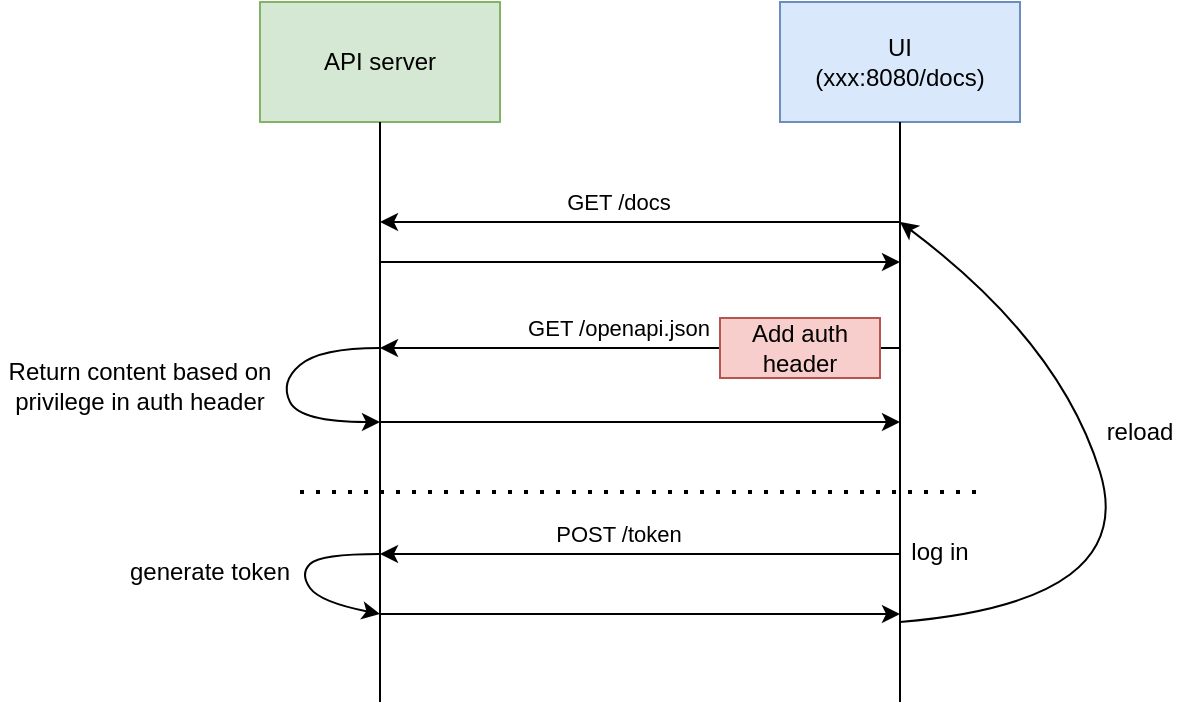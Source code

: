 <mxfile version="16.1.2" type="device"><diagram id="1LJUR6Sa1UJWZTQrcrKz" name="Page-1"><mxGraphModel dx="931" dy="606" grid="1" gridSize="10" guides="1" tooltips="1" connect="1" arrows="1" fold="1" page="1" pageScale="1" pageWidth="850" pageHeight="1100" math="0" shadow="0"><root><mxCell id="0"/><mxCell id="1" parent="0"/><mxCell id="Rzz1KBgRP3nkRGJzxfv7-1" value="API server" style="rounded=0;whiteSpace=wrap;html=1;fillColor=#d5e8d4;strokeColor=#82b366;" vertex="1" parent="1"><mxGeometry x="260" y="250" width="120" height="60" as="geometry"/></mxCell><mxCell id="Rzz1KBgRP3nkRGJzxfv7-2" value="" style="endArrow=none;html=1;rounded=0;entryX=0.5;entryY=1;entryDx=0;entryDy=0;" edge="1" parent="1" target="Rzz1KBgRP3nkRGJzxfv7-1"><mxGeometry width="50" height="50" relative="1" as="geometry"><mxPoint x="320" y="600" as="sourcePoint"/><mxPoint x="450" y="420" as="targetPoint"/><Array as="points"><mxPoint x="320" y="480"/></Array></mxGeometry></mxCell><mxCell id="Rzz1KBgRP3nkRGJzxfv7-3" value="UI&lt;br&gt;(xxx:8080/docs)" style="rounded=0;whiteSpace=wrap;html=1;fillColor=#dae8fc;strokeColor=#6c8ebf;" vertex="1" parent="1"><mxGeometry x="520" y="250" width="120" height="60" as="geometry"/></mxCell><mxCell id="Rzz1KBgRP3nkRGJzxfv7-4" value="" style="endArrow=none;html=1;rounded=0;entryX=0.5;entryY=1;entryDx=0;entryDy=0;" edge="1" parent="1" target="Rzz1KBgRP3nkRGJzxfv7-3"><mxGeometry width="50" height="50" relative="1" as="geometry"><mxPoint x="580" y="600" as="sourcePoint"/><mxPoint x="710" y="420" as="targetPoint"/></mxGeometry></mxCell><mxCell id="Rzz1KBgRP3nkRGJzxfv7-5" value="" style="endArrow=classic;html=1;rounded=0;" edge="1" parent="1"><mxGeometry width="50" height="50" relative="1" as="geometry"><mxPoint x="580" y="360" as="sourcePoint"/><mxPoint x="320" y="360" as="targetPoint"/></mxGeometry></mxCell><mxCell id="Rzz1KBgRP3nkRGJzxfv7-6" value="GET /docs" style="edgeLabel;html=1;align=center;verticalAlign=middle;resizable=0;points=[];" vertex="1" connectable="0" parent="Rzz1KBgRP3nkRGJzxfv7-5"><mxGeometry x="0.15" relative="1" as="geometry"><mxPoint x="8" y="-10" as="offset"/></mxGeometry></mxCell><mxCell id="Rzz1KBgRP3nkRGJzxfv7-7" value="" style="endArrow=classic;html=1;rounded=0;" edge="1" parent="1"><mxGeometry width="50" height="50" relative="1" as="geometry"><mxPoint x="320" y="380" as="sourcePoint"/><mxPoint x="580" y="380" as="targetPoint"/></mxGeometry></mxCell><mxCell id="Rzz1KBgRP3nkRGJzxfv7-9" value="" style="endArrow=classic;html=1;rounded=0;" edge="1" parent="1"><mxGeometry width="50" height="50" relative="1" as="geometry"><mxPoint x="580" y="423" as="sourcePoint"/><mxPoint x="320" y="423.0" as="targetPoint"/></mxGeometry></mxCell><mxCell id="Rzz1KBgRP3nkRGJzxfv7-10" value="GET /openapi.json" style="edgeLabel;html=1;align=center;verticalAlign=middle;resizable=0;points=[];" vertex="1" connectable="0" parent="Rzz1KBgRP3nkRGJzxfv7-9"><mxGeometry x="0.15" relative="1" as="geometry"><mxPoint x="8" y="-10" as="offset"/></mxGeometry></mxCell><mxCell id="Rzz1KBgRP3nkRGJzxfv7-11" value="" style="endArrow=classic;html=1;rounded=0;" edge="1" parent="1"><mxGeometry width="50" height="50" relative="1" as="geometry"><mxPoint x="320" y="460.0" as="sourcePoint"/><mxPoint x="580" y="460" as="targetPoint"/></mxGeometry></mxCell><mxCell id="Rzz1KBgRP3nkRGJzxfv7-13" value="" style="curved=1;endArrow=classic;html=1;rounded=0;" edge="1" parent="1"><mxGeometry width="50" height="50" relative="1" as="geometry"><mxPoint x="320" y="423.0" as="sourcePoint"/><mxPoint x="320" y="460" as="targetPoint"/><Array as="points"><mxPoint x="290" y="423"/><mxPoint x="270" y="440"/><mxPoint x="280" y="460"/></Array></mxGeometry></mxCell><mxCell id="Rzz1KBgRP3nkRGJzxfv7-14" value="" style="endArrow=classic;html=1;rounded=0;" edge="1" parent="1"><mxGeometry width="50" height="50" relative="1" as="geometry"><mxPoint x="580" y="526" as="sourcePoint"/><mxPoint x="320" y="526" as="targetPoint"/></mxGeometry></mxCell><mxCell id="Rzz1KBgRP3nkRGJzxfv7-15" value="POST /token" style="edgeLabel;html=1;align=center;verticalAlign=middle;resizable=0;points=[];" vertex="1" connectable="0" parent="Rzz1KBgRP3nkRGJzxfv7-14"><mxGeometry x="0.15" relative="1" as="geometry"><mxPoint x="8" y="-10" as="offset"/></mxGeometry></mxCell><mxCell id="Rzz1KBgRP3nkRGJzxfv7-16" value="" style="endArrow=classic;html=1;rounded=0;" edge="1" parent="1"><mxGeometry width="50" height="50" relative="1" as="geometry"><mxPoint x="320" y="556" as="sourcePoint"/><mxPoint x="580" y="556" as="targetPoint"/></mxGeometry></mxCell><mxCell id="Rzz1KBgRP3nkRGJzxfv7-17" value="" style="curved=1;endArrow=classic;html=1;rounded=0;" edge="1" parent="1"><mxGeometry width="50" height="50" relative="1" as="geometry"><mxPoint x="320" y="526" as="sourcePoint"/><mxPoint x="320" y="556" as="targetPoint"/><Array as="points"><mxPoint x="290" y="526"/><mxPoint x="280" y="536"/><mxPoint x="290" y="550"/></Array></mxGeometry></mxCell><mxCell id="Rzz1KBgRP3nkRGJzxfv7-19" value="" style="curved=1;endArrow=classic;html=1;rounded=0;" edge="1" parent="1"><mxGeometry width="50" height="50" relative="1" as="geometry"><mxPoint x="580" y="560" as="sourcePoint"/><mxPoint x="580" y="360" as="targetPoint"/><Array as="points"><mxPoint x="700" y="550"/><mxPoint x="660" y="420"/></Array></mxGeometry></mxCell><mxCell id="Rzz1KBgRP3nkRGJzxfv7-20" value="" style="endArrow=none;dashed=1;html=1;dashPattern=1 3;strokeWidth=2;rounded=0;" edge="1" parent="1"><mxGeometry width="50" height="50" relative="1" as="geometry"><mxPoint x="280" y="495" as="sourcePoint"/><mxPoint x="620" y="495" as="targetPoint"/></mxGeometry></mxCell><mxCell id="Rzz1KBgRP3nkRGJzxfv7-21" value="Return content based on privilege in auth header" style="text;html=1;strokeColor=none;fillColor=none;align=center;verticalAlign=middle;whiteSpace=wrap;rounded=0;" vertex="1" parent="1"><mxGeometry x="130" y="427" width="140" height="30" as="geometry"/></mxCell><mxCell id="Rzz1KBgRP3nkRGJzxfv7-23" value="Add auth header" style="rounded=0;whiteSpace=wrap;html=1;fillColor=#f8cecc;strokeColor=#b85450;" vertex="1" parent="1"><mxGeometry x="490" y="408" width="80" height="30" as="geometry"/></mxCell><mxCell id="Rzz1KBgRP3nkRGJzxfv7-25" value="generate token" style="text;html=1;strokeColor=none;fillColor=none;align=center;verticalAlign=middle;whiteSpace=wrap;rounded=0;" vertex="1" parent="1"><mxGeometry x="190" y="520" width="90" height="30" as="geometry"/></mxCell><mxCell id="Rzz1KBgRP3nkRGJzxfv7-26" value="log in" style="text;html=1;strokeColor=none;fillColor=none;align=center;verticalAlign=middle;whiteSpace=wrap;rounded=0;" vertex="1" parent="1"><mxGeometry x="580" y="510" width="40" height="30" as="geometry"/></mxCell><mxCell id="Rzz1KBgRP3nkRGJzxfv7-27" value="reload" style="text;html=1;strokeColor=none;fillColor=none;align=center;verticalAlign=middle;whiteSpace=wrap;rounded=0;" vertex="1" parent="1"><mxGeometry x="680" y="450" width="40" height="30" as="geometry"/></mxCell></root></mxGraphModel></diagram></mxfile>